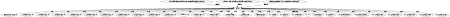 digraph G {
size="3,3";
node [fontsize=7, fontname="Helvetica"];
edge [fontsize=7, fontname="Helvetica"];
node0 [label="DQ119442", width=0.27433100247,height=0.27433100247];
node1 [label="The phylogenetic relationships among non-diplomystid catfishes as inferred from mitochondrial...", width=0.27433100247,height=0.27433100247];
node2 [label="A molecular phylogeny of Anopheles annulipes (Diptera: Culicidae) sensu lato:...", width=0.27433100247,height=0.27433100247];
node3 [label="Systematics and biogeography of New World sea catfishes (Siluriformes: Ariidae)...", width=0.27433100247,height=0.27433100247];
node4 [label="Cetopsorhamdia sp. MH-2005", width=0.27433100247,height=0.27433100247];
node5 [label="Anopheles annulipes K", width=0.27433100247,height=0.27433100247];
node6 [label="Anopheles annulipes F", width=0.27433100247,height=0.27433100247];
node7 [label="Anopheles annulipes D", width=0.27433100247,height=0.27433100247];
node8 [label="Anopheles annulipes J", width=0.27433100247,height=0.27433100247];
node9 [label="Anopheles annulipes C", width=0.27433100247,height=0.27433100247];
node10 [label="Anopheles annulipes A", width=0.27433100247,height=0.27433100247];
node11 [label="Anopheles annulipes G", width=0.27433100247,height=0.27433100247];
node12 [label="Cryptarius truncatus", width=0.27433100247,height=0.27433100247];
node13 [label="Anopheles annulipes B", width=0.27433100247,height=0.27433100247];
node14 [label="Anopheles annulipes N", width=0.27433100247,height=0.27433100247];
node15 [label="Ketengus typus", width=0.27433100247,height=0.27433100247];
node16 [label="Anopheles annulipes P", width=0.27433100247,height=0.27433100247];
node17 [label="Anopheles annulipes M", width=0.27433100247,height=0.27433100247];
node18 [label="Anopheles annulipes E", width=0.27433100247,height=0.27433100247];
node19 [label="Anopheles annulipes", width=0.27433100247,height=0.27433100247];
node20 [label="Ageneiosus atronasus", width=0.27433100247,height=0.27433100247];
node21 [label="Ariopsis felis", width=0.27433100247,height=0.27433100247];
node22 [label="Bagre marinus", width=0.27433100247,height=0.27433100247];
node23 [label="Anopheles amictus", width=0.27433100247,height=0.27433100247];
node24 [label="CO1", width=0.27433100247,height=0.27433100247];
node25 [label="Anopheles farauti", width=0.27433100247,height=0.27433100247];
node26 [label="Anopheles hilli", width=0.27433100247,height=0.27433100247];
node27 [label="Anopheles meraukensis", width=0.27433100247,height=0.27433100247];
node28 [label="Anopheles novaguinensis", width=0.27433100247,height=0.27433100247];
node29 [label="Anopheles annulipes H", width=0.27433100247,height=0.27433100247];
node30 [label="Anopheles annulipes Q", width=0.27433100247,height=0.27433100247];
node31 [label="Anopheles annulipes I", width=0.27433100247,height=0.27433100247];
node32 [label="Anopheles annulipes O", width=0.27433100247,height=0.27433100247];
node33 [label="Anopheles annulipes L", width=0.27433100247,height=0.27433100247];
node1 -> node0 [label="references"];
node2 -> node0 [label="references"];
node3 -> node0 [label="references"];
node0 -> node4 [label="source"];
node0 -> node5 [label="source"];
node0 -> node6 [label="source"];
node0 -> node7 [label="source"];
node0 -> node8 [label="source"];
node0 -> node9 [label="source"];
node0 -> node10 [label="source"];
node0 -> node11 [label="source"];
node0 -> node12 [label="source"];
node0 -> node13 [label="source"];
node0 -> node14 [label="source"];
node0 -> node15 [label="source"];
node0 -> node16 [label="source"];
node0 -> node17 [label="source"];
node0 -> node18 [label="source"];
node0 -> node19 [label="source"];
node0 -> node20 [label="source"];
node0 -> node21 [label="source"];
node0 -> node22 [label="source"];
node0 -> node23 [label="source"];
node0 -> node24 [label="taggedWithTag"];
node0 -> node25 [label="source"];
node0 -> node26 [label="source"];
node0 -> node27 [label="source"];
node0 -> node28 [label="source"];
node0 -> node29 [label="source"];
node0 -> node30 [label="source"];
node0 -> node31 [label="source"];
node0 -> node32 [label="source"];
node0 -> node33 [label="source"];
}

